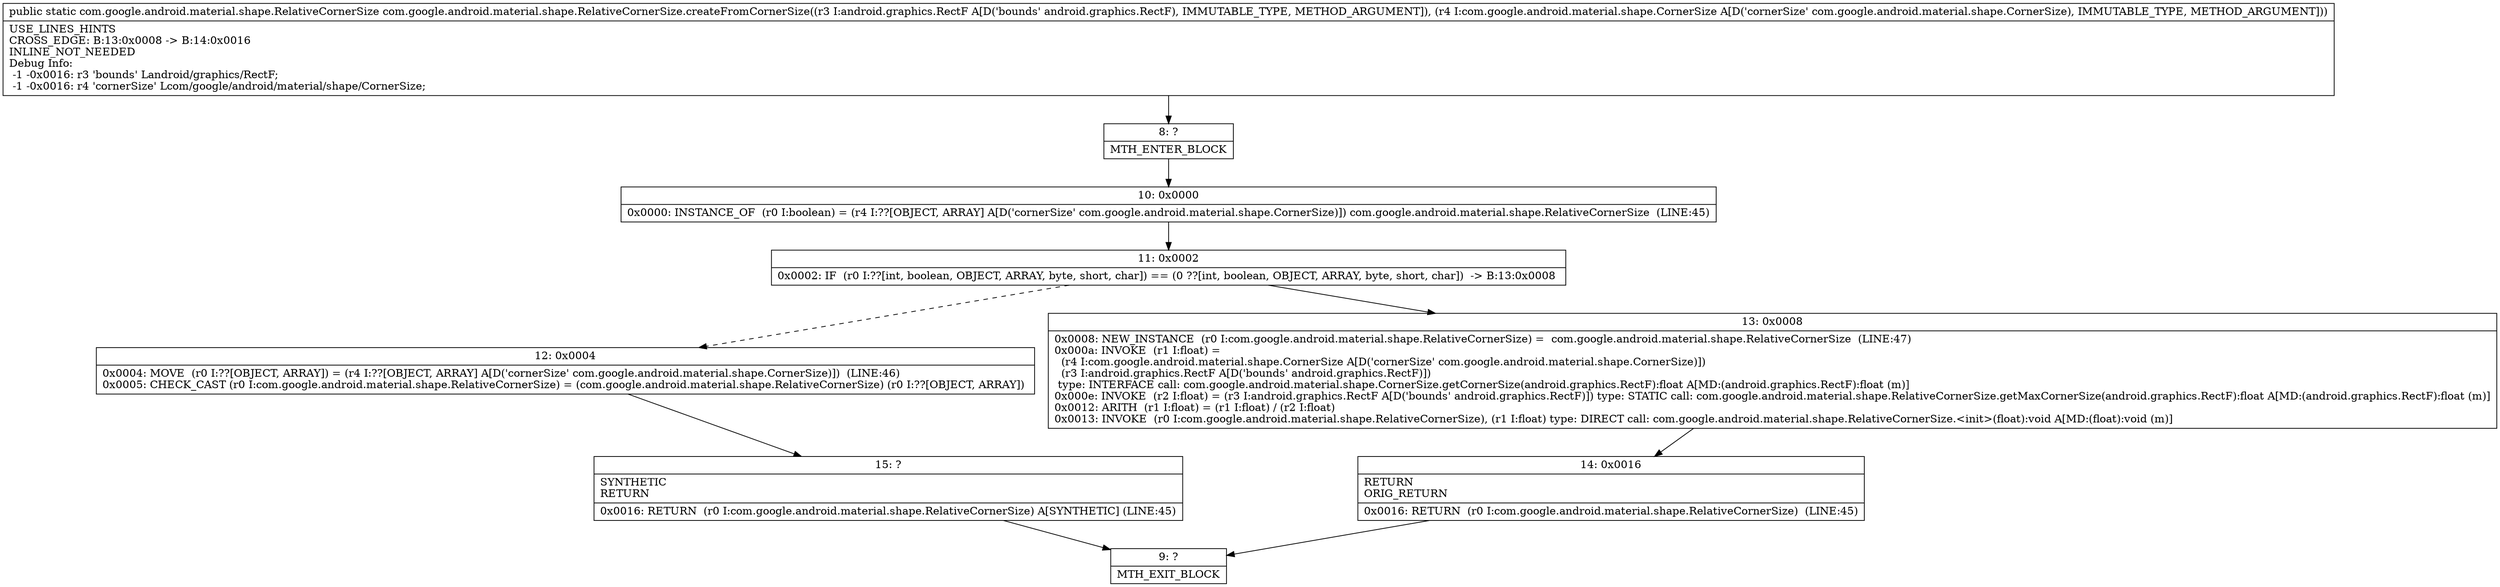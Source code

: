 digraph "CFG forcom.google.android.material.shape.RelativeCornerSize.createFromCornerSize(Landroid\/graphics\/RectF;Lcom\/google\/android\/material\/shape\/CornerSize;)Lcom\/google\/android\/material\/shape\/RelativeCornerSize;" {
Node_8 [shape=record,label="{8\:\ ?|MTH_ENTER_BLOCK\l}"];
Node_10 [shape=record,label="{10\:\ 0x0000|0x0000: INSTANCE_OF  (r0 I:boolean) = (r4 I:??[OBJECT, ARRAY] A[D('cornerSize' com.google.android.material.shape.CornerSize)]) com.google.android.material.shape.RelativeCornerSize  (LINE:45)\l}"];
Node_11 [shape=record,label="{11\:\ 0x0002|0x0002: IF  (r0 I:??[int, boolean, OBJECT, ARRAY, byte, short, char]) == (0 ??[int, boolean, OBJECT, ARRAY, byte, short, char])  \-\> B:13:0x0008 \l}"];
Node_12 [shape=record,label="{12\:\ 0x0004|0x0004: MOVE  (r0 I:??[OBJECT, ARRAY]) = (r4 I:??[OBJECT, ARRAY] A[D('cornerSize' com.google.android.material.shape.CornerSize)])  (LINE:46)\l0x0005: CHECK_CAST (r0 I:com.google.android.material.shape.RelativeCornerSize) = (com.google.android.material.shape.RelativeCornerSize) (r0 I:??[OBJECT, ARRAY]) \l}"];
Node_15 [shape=record,label="{15\:\ ?|SYNTHETIC\lRETURN\l|0x0016: RETURN  (r0 I:com.google.android.material.shape.RelativeCornerSize) A[SYNTHETIC] (LINE:45)\l}"];
Node_9 [shape=record,label="{9\:\ ?|MTH_EXIT_BLOCK\l}"];
Node_13 [shape=record,label="{13\:\ 0x0008|0x0008: NEW_INSTANCE  (r0 I:com.google.android.material.shape.RelativeCornerSize) =  com.google.android.material.shape.RelativeCornerSize  (LINE:47)\l0x000a: INVOKE  (r1 I:float) = \l  (r4 I:com.google.android.material.shape.CornerSize A[D('cornerSize' com.google.android.material.shape.CornerSize)])\l  (r3 I:android.graphics.RectF A[D('bounds' android.graphics.RectF)])\l type: INTERFACE call: com.google.android.material.shape.CornerSize.getCornerSize(android.graphics.RectF):float A[MD:(android.graphics.RectF):float (m)]\l0x000e: INVOKE  (r2 I:float) = (r3 I:android.graphics.RectF A[D('bounds' android.graphics.RectF)]) type: STATIC call: com.google.android.material.shape.RelativeCornerSize.getMaxCornerSize(android.graphics.RectF):float A[MD:(android.graphics.RectF):float (m)]\l0x0012: ARITH  (r1 I:float) = (r1 I:float) \/ (r2 I:float) \l0x0013: INVOKE  (r0 I:com.google.android.material.shape.RelativeCornerSize), (r1 I:float) type: DIRECT call: com.google.android.material.shape.RelativeCornerSize.\<init\>(float):void A[MD:(float):void (m)]\l}"];
Node_14 [shape=record,label="{14\:\ 0x0016|RETURN\lORIG_RETURN\l|0x0016: RETURN  (r0 I:com.google.android.material.shape.RelativeCornerSize)  (LINE:45)\l}"];
MethodNode[shape=record,label="{public static com.google.android.material.shape.RelativeCornerSize com.google.android.material.shape.RelativeCornerSize.createFromCornerSize((r3 I:android.graphics.RectF A[D('bounds' android.graphics.RectF), IMMUTABLE_TYPE, METHOD_ARGUMENT]), (r4 I:com.google.android.material.shape.CornerSize A[D('cornerSize' com.google.android.material.shape.CornerSize), IMMUTABLE_TYPE, METHOD_ARGUMENT]))  | USE_LINES_HINTS\lCROSS_EDGE: B:13:0x0008 \-\> B:14:0x0016\lINLINE_NOT_NEEDED\lDebug Info:\l  \-1 \-0x0016: r3 'bounds' Landroid\/graphics\/RectF;\l  \-1 \-0x0016: r4 'cornerSize' Lcom\/google\/android\/material\/shape\/CornerSize;\l}"];
MethodNode -> Node_8;Node_8 -> Node_10;
Node_10 -> Node_11;
Node_11 -> Node_12[style=dashed];
Node_11 -> Node_13;
Node_12 -> Node_15;
Node_15 -> Node_9;
Node_13 -> Node_14;
Node_14 -> Node_9;
}

